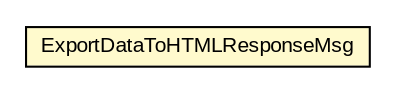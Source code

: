 #!/usr/local/bin/dot
#
# Class diagram 
# Generated by UMLGraph version R5_6-24-gf6e263 (http://www.umlgraph.org/)
#

digraph G {
	edge [fontname="arial",fontsize=10,labelfontname="arial",labelfontsize=10];
	node [fontname="arial",fontsize=10,shape=plaintext];
	nodesep=0.25;
	ranksep=0.5;
	// org.miloss.fgsms.services.interfaces.reportingservice.ExportDataToHTMLResponseMsg
	c372699 [label=<<table title="org.miloss.fgsms.services.interfaces.reportingservice.ExportDataToHTMLResponseMsg" border="0" cellborder="1" cellspacing="0" cellpadding="2" port="p" bgcolor="lemonChiffon" href="./ExportDataToHTMLResponseMsg.html">
		<tr><td><table border="0" cellspacing="0" cellpadding="1">
<tr><td align="center" balign="center"> ExportDataToHTMLResponseMsg </td></tr>
		</table></td></tr>
		</table>>, URL="./ExportDataToHTMLResponseMsg.html", fontname="arial", fontcolor="black", fontsize=10.0];
}

